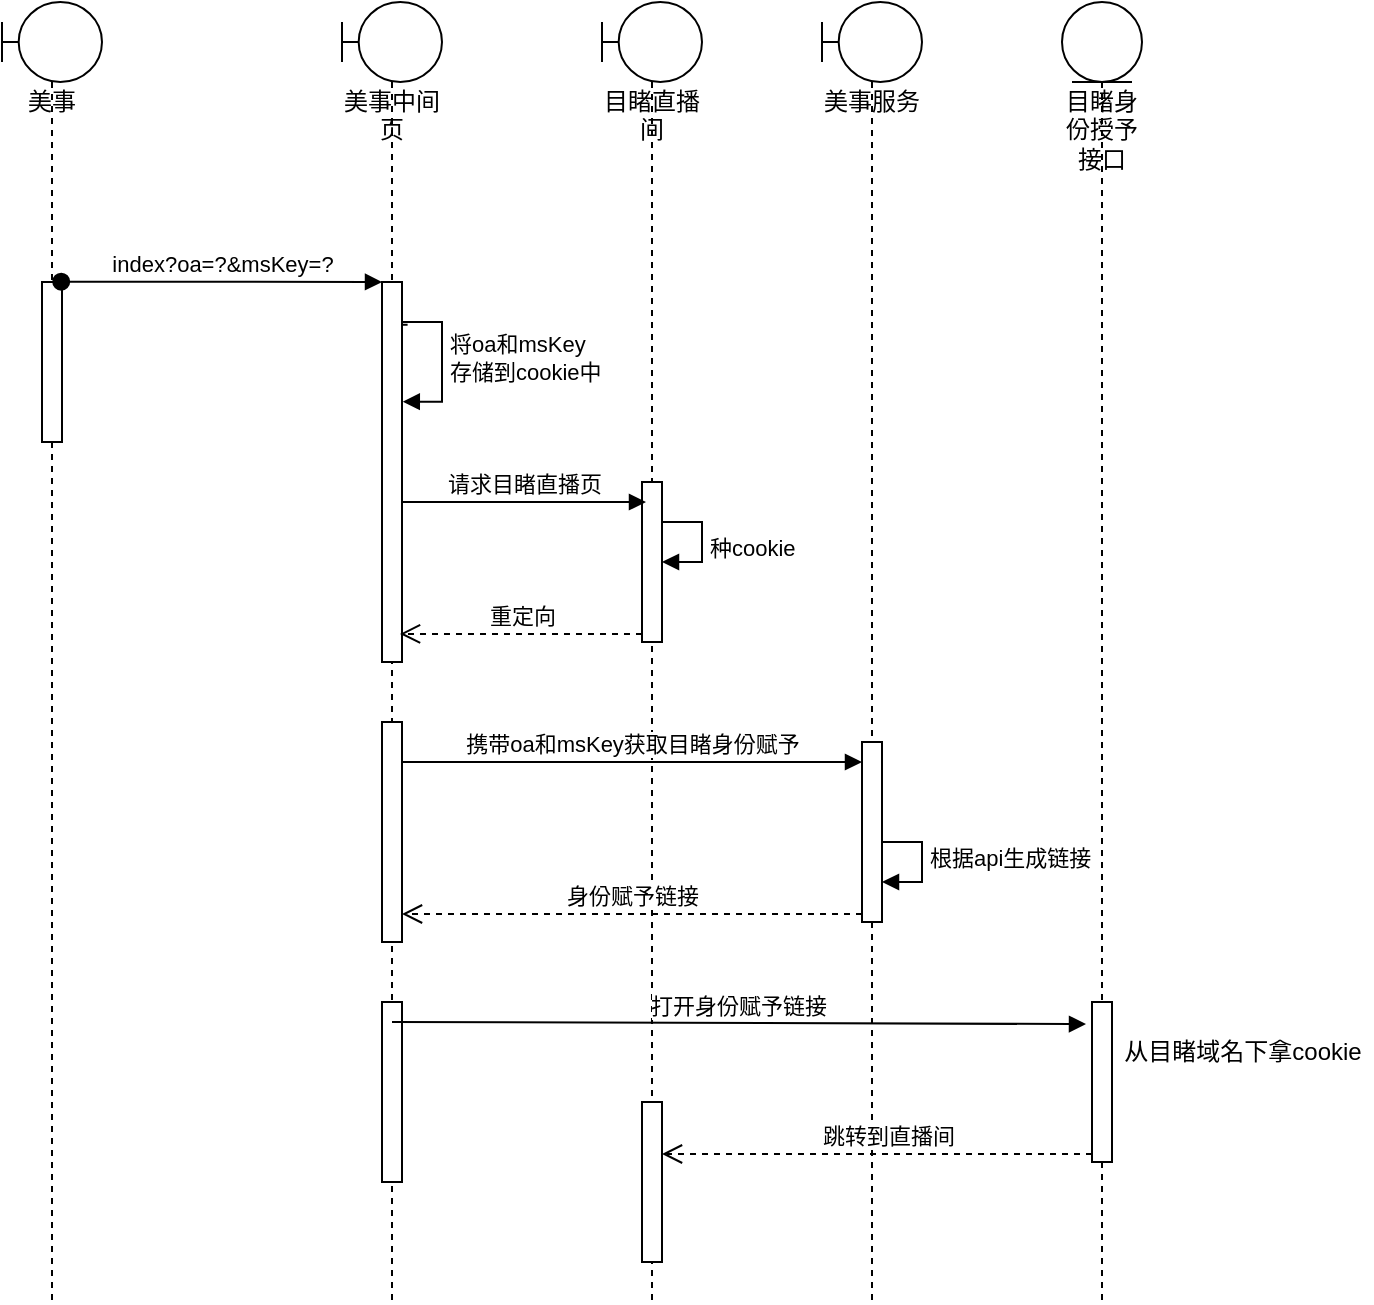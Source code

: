 <mxfile version="13.10.1" type="github" pages="4">
  <diagram id="ycEjqVpXePG6-zR8Ts4k" name="Page-1">
    <mxGraphModel dx="1422" dy="762" grid="1" gridSize="10" guides="1" tooltips="1" connect="1" arrows="1" fold="1" page="1" pageScale="1" pageWidth="827" pageHeight="1169" math="0" shadow="0">
      <root>
        <mxCell id="0" />
        <mxCell id="1" parent="0" />
        <mxCell id="rhqVc5pt0watMIWav85S-1" value="美事" style="shape=umlLifeline;participant=umlBoundary;perimeter=lifelinePerimeter;whiteSpace=wrap;html=1;container=1;collapsible=0;recursiveResize=0;verticalAlign=top;spacingTop=36;outlineConnect=0;" parent="1" vertex="1">
          <mxGeometry x="100" y="60" width="50" height="650" as="geometry" />
        </mxCell>
        <mxCell id="rhqVc5pt0watMIWav85S-10" value="" style="html=1;points=[];perimeter=orthogonalPerimeter;" parent="rhqVc5pt0watMIWav85S-1" vertex="1">
          <mxGeometry x="20" y="140" width="10" height="80" as="geometry" />
        </mxCell>
        <mxCell id="rhqVc5pt0watMIWav85S-2" value="美事中间页" style="shape=umlLifeline;participant=umlBoundary;perimeter=lifelinePerimeter;whiteSpace=wrap;html=1;container=1;collapsible=0;recursiveResize=0;verticalAlign=top;spacingTop=36;outlineConnect=0;" parent="1" vertex="1">
          <mxGeometry x="270" y="60" width="50" height="650" as="geometry" />
        </mxCell>
        <mxCell id="rhqVc5pt0watMIWav85S-11" value="" style="html=1;points=[];perimeter=orthogonalPerimeter;" parent="rhqVc5pt0watMIWav85S-2" vertex="1">
          <mxGeometry x="20" y="140" width="10" height="190" as="geometry" />
        </mxCell>
        <mxCell id="rhqVc5pt0watMIWav85S-12" value="将oa和msKey&lt;br&gt;存储到cookie中" style="edgeStyle=orthogonalEdgeStyle;html=1;align=left;spacingLeft=2;endArrow=block;rounded=0;entryX=1.04;entryY=0.315;exitX=1.28;exitY=0.535;exitDx=0;exitDy=0;exitPerimeter=0;entryDx=0;entryDy=0;entryPerimeter=0;" parent="rhqVc5pt0watMIWav85S-2" target="rhqVc5pt0watMIWav85S-11" edge="1">
          <mxGeometry relative="1" as="geometry">
            <mxPoint x="32.8" y="161.4" as="sourcePoint" />
            <Array as="points">
              <mxPoint x="30" y="161" />
              <mxPoint x="30" y="160" />
              <mxPoint x="50" y="160" />
              <mxPoint x="50" y="200" />
            </Array>
          </mxGeometry>
        </mxCell>
        <mxCell id="rhqVc5pt0watMIWav85S-35" value="" style="html=1;points=[];perimeter=orthogonalPerimeter;" parent="rhqVc5pt0watMIWav85S-2" vertex="1">
          <mxGeometry x="20" y="500" width="10" height="90" as="geometry" />
        </mxCell>
        <mxCell id="rhqVc5pt0watMIWav85S-4" value="目睹直播间" style="shape=umlLifeline;participant=umlBoundary;perimeter=lifelinePerimeter;whiteSpace=wrap;html=1;container=1;collapsible=0;recursiveResize=0;verticalAlign=top;spacingTop=36;outlineConnect=0;" parent="1" vertex="1">
          <mxGeometry x="400" y="60" width="50" height="650" as="geometry" />
        </mxCell>
        <mxCell id="rhqVc5pt0watMIWav85S-15" value="" style="html=1;points=[];perimeter=orthogonalPerimeter;" parent="rhqVc5pt0watMIWav85S-4" vertex="1">
          <mxGeometry x="20" y="240" width="10" height="80" as="geometry" />
        </mxCell>
        <mxCell id="vePK7jMqt0TTUH_p8GlZ-1" value="" style="html=1;points=[];perimeter=orthogonalPerimeter;" parent="rhqVc5pt0watMIWav85S-4" vertex="1">
          <mxGeometry x="20" y="550" width="10" height="80" as="geometry" />
        </mxCell>
        <mxCell id="rhqVc5pt0watMIWav85S-9" value="index?oa=?&amp;amp;msKey=?" style="html=1;verticalAlign=bottom;startArrow=oval;endArrow=block;startSize=8;exitX=0.96;exitY=-0.002;exitDx=0;exitDy=0;exitPerimeter=0;" parent="1" source="rhqVc5pt0watMIWav85S-10" edge="1">
          <mxGeometry relative="1" as="geometry">
            <mxPoint x="210" y="200" as="sourcePoint" />
            <mxPoint x="290" y="200" as="targetPoint" />
          </mxGeometry>
        </mxCell>
        <mxCell id="rhqVc5pt0watMIWav85S-16" value="请求目睹直播页" style="html=1;verticalAlign=bottom;endArrow=block;entryX=0.2;entryY=0.125;entryDx=0;entryDy=0;entryPerimeter=0;" parent="1" source="rhqVc5pt0watMIWav85S-11" target="rhqVc5pt0watMIWav85S-15" edge="1">
          <mxGeometry relative="1" as="geometry">
            <mxPoint x="350" y="300" as="sourcePoint" />
          </mxGeometry>
        </mxCell>
        <mxCell id="rhqVc5pt0watMIWav85S-17" value="重定向" style="html=1;verticalAlign=bottom;endArrow=open;dashed=1;endSize=8;exitX=0;exitY=0.95;entryX=0.9;entryY=0.926;entryDx=0;entryDy=0;entryPerimeter=0;" parent="1" source="rhqVc5pt0watMIWav85S-15" edge="1" target="rhqVc5pt0watMIWav85S-11">
          <mxGeometry relative="1" as="geometry">
            <mxPoint x="310" y="377" as="targetPoint" />
          </mxGeometry>
        </mxCell>
        <mxCell id="rhqVc5pt0watMIWav85S-18" value="美事服务" style="shape=umlLifeline;participant=umlBoundary;perimeter=lifelinePerimeter;whiteSpace=wrap;html=1;container=1;collapsible=0;recursiveResize=0;verticalAlign=top;spacingTop=36;outlineConnect=0;" parent="1" vertex="1">
          <mxGeometry x="510" y="60" width="50" height="650" as="geometry" />
        </mxCell>
        <mxCell id="vePK7jMqt0TTUH_p8GlZ-3" value="根据api生成链接" style="edgeStyle=orthogonalEdgeStyle;html=1;align=left;spacingLeft=2;endArrow=block;rounded=0;entryX=1;entryY=0;" parent="rhqVc5pt0watMIWav85S-18" edge="1">
          <mxGeometry relative="1" as="geometry">
            <mxPoint x="25" y="420" as="sourcePoint" />
            <Array as="points">
              <mxPoint x="50" y="420" />
            </Array>
            <mxPoint x="30" y="440" as="targetPoint" />
          </mxGeometry>
        </mxCell>
        <mxCell id="vePK7jMqt0TTUH_p8GlZ-4" value="" style="html=1;points=[];perimeter=orthogonalPerimeter;" parent="rhqVc5pt0watMIWav85S-18" vertex="1">
          <mxGeometry x="20" y="370" width="10" height="90" as="geometry" />
        </mxCell>
        <mxCell id="rhqVc5pt0watMIWav85S-25" value="" style="html=1;points=[];perimeter=orthogonalPerimeter;" parent="1" vertex="1">
          <mxGeometry x="290" y="420" width="10" height="110" as="geometry" />
        </mxCell>
        <mxCell id="rhqVc5pt0watMIWav85S-28" value="携带oa和msKey获取目睹身份赋予" style="html=1;verticalAlign=bottom;endArrow=block;entryX=0;entryY=0;exitX=1;exitY=0.182;exitDx=0;exitDy=0;exitPerimeter=0;" parent="1" source="rhqVc5pt0watMIWav85S-25" edge="1">
          <mxGeometry relative="1" as="geometry">
            <mxPoint x="460" y="440" as="sourcePoint" />
            <mxPoint x="530" y="440.0" as="targetPoint" />
          </mxGeometry>
        </mxCell>
        <mxCell id="rhqVc5pt0watMIWav85S-29" value="身份赋予链接" style="html=1;verticalAlign=bottom;endArrow=open;dashed=1;endSize=8;exitX=0;exitY=0.95;" parent="1" edge="1">
          <mxGeometry relative="1" as="geometry">
            <mxPoint x="300" y="516" as="targetPoint" />
            <mxPoint x="530" y="516" as="sourcePoint" />
          </mxGeometry>
        </mxCell>
        <mxCell id="rhqVc5pt0watMIWav85S-33" value="种cookie" style="edgeStyle=orthogonalEdgeStyle;html=1;align=left;spacingLeft=2;endArrow=block;rounded=0;entryX=1;entryY=0;" parent="1" edge="1">
          <mxGeometry x="0.077" relative="1" as="geometry">
            <mxPoint x="430" y="320" as="sourcePoint" />
            <Array as="points">
              <mxPoint x="450" y="320" />
            </Array>
            <mxPoint x="430" y="340" as="targetPoint" />
            <mxPoint as="offset" />
          </mxGeometry>
        </mxCell>
        <mxCell id="rhqVc5pt0watMIWav85S-34" value="目睹身份授予接口" style="shape=umlLifeline;participant=umlEntity;perimeter=lifelinePerimeter;whiteSpace=wrap;html=1;container=1;collapsible=0;recursiveResize=0;verticalAlign=top;spacingTop=36;outlineConnect=0;" parent="1" vertex="1">
          <mxGeometry x="630" y="60" width="40" height="650" as="geometry" />
        </mxCell>
        <mxCell id="rhqVc5pt0watMIWav85S-37" value="打开身份赋予链接" style="html=1;verticalAlign=bottom;endArrow=block;entryX=-0.3;entryY=0.138;entryDx=0;entryDy=0;entryPerimeter=0;" parent="1" target="rhqVc5pt0watMIWav85S-36" edge="1">
          <mxGeometry relative="1" as="geometry">
            <mxPoint x="295" y="570" as="sourcePoint" />
          </mxGeometry>
        </mxCell>
        <mxCell id="rhqVc5pt0watMIWav85S-38" value="跳转到直播间" style="html=1;verticalAlign=bottom;endArrow=open;dashed=1;endSize=8;exitX=0;exitY=0.95;" parent="1" source="rhqVc5pt0watMIWav85S-36" edge="1">
          <mxGeometry x="-0.048" relative="1" as="geometry">
            <mxPoint x="430" y="636" as="targetPoint" />
            <mxPoint as="offset" />
          </mxGeometry>
        </mxCell>
        <mxCell id="rhqVc5pt0watMIWav85S-36" value="" style="html=1;points=[];perimeter=orthogonalPerimeter;" parent="1" vertex="1">
          <mxGeometry x="645" y="560" width="10" height="80" as="geometry" />
        </mxCell>
        <mxCell id="rhqVc5pt0watMIWav85S-42" value="从目睹域名下拿cookie" style="text;html=1;align=center;verticalAlign=middle;resizable=0;points=[];autosize=1;" parent="1" vertex="1">
          <mxGeometry x="655" y="575" width="130" height="20" as="geometry" />
        </mxCell>
      </root>
    </mxGraphModel>
  </diagram>
  <diagram id="gYwR9wuQ0LgiettD__NA" name="Page-2">
    <mxGraphModel dx="1422" dy="762" grid="1" gridSize="10" guides="1" tooltips="1" connect="1" arrows="1" fold="1" page="1" pageScale="1" pageWidth="827" pageHeight="1169" math="0" shadow="0">
      <root>
        <mxCell id="NHsGxugJHeJ47fLCuOwB-0" />
        <mxCell id="NHsGxugJHeJ47fLCuOwB-1" parent="NHsGxugJHeJ47fLCuOwB-0" />
        <mxCell id="opDHGj3kt1pHzsEfuQZG-0" value="美事" style="shape=umlLifeline;participant=umlBoundary;perimeter=lifelinePerimeter;whiteSpace=wrap;html=1;container=1;collapsible=0;recursiveResize=0;verticalAlign=top;spacingTop=36;outlineConnect=0;" parent="NHsGxugJHeJ47fLCuOwB-1" vertex="1">
          <mxGeometry x="100" y="60" width="50" height="650" as="geometry" />
        </mxCell>
        <mxCell id="opDHGj3kt1pHzsEfuQZG-1" value="" style="html=1;points=[];perimeter=orthogonalPerimeter;" parent="opDHGj3kt1pHzsEfuQZG-0" vertex="1">
          <mxGeometry x="20" y="120" width="10" height="80" as="geometry" />
        </mxCell>
        <mxCell id="opDHGj3kt1pHzsEfuQZG-2" value="美事中间页" style="shape=umlLifeline;participant=umlBoundary;perimeter=lifelinePerimeter;whiteSpace=wrap;html=1;container=1;collapsible=0;recursiveResize=0;verticalAlign=top;spacingTop=36;outlineConnect=0;" parent="NHsGxugJHeJ47fLCuOwB-1" vertex="1">
          <mxGeometry x="270" y="60" width="50" height="650" as="geometry" />
        </mxCell>
        <mxCell id="opDHGj3kt1pHzsEfuQZG-3" value="" style="html=1;points=[];perimeter=orthogonalPerimeter;" parent="opDHGj3kt1pHzsEfuQZG-2" vertex="1">
          <mxGeometry x="20" y="120" width="10" height="190" as="geometry" />
        </mxCell>
        <mxCell id="opDHGj3kt1pHzsEfuQZG-15" value="" style="html=1;points=[];perimeter=orthogonalPerimeter;" parent="opDHGj3kt1pHzsEfuQZG-2" vertex="1">
          <mxGeometry x="20" y="335" width="10" height="245" as="geometry" />
        </mxCell>
        <mxCell id="opDHGj3kt1pHzsEfuQZG-9" value="index?oa=?&amp;amp;msKey=?" style="html=1;verticalAlign=bottom;startArrow=oval;endArrow=block;startSize=8;" parent="NHsGxugJHeJ47fLCuOwB-1" source="opDHGj3kt1pHzsEfuQZG-0" edge="1">
          <mxGeometry relative="1" as="geometry">
            <mxPoint x="210" y="200" as="sourcePoint" />
            <mxPoint x="290" y="200" as="targetPoint" />
          </mxGeometry>
        </mxCell>
        <mxCell id="opDHGj3kt1pHzsEfuQZG-12" value="美事服务" style="shape=umlLifeline;participant=umlBoundary;perimeter=lifelinePerimeter;whiteSpace=wrap;html=1;container=1;collapsible=0;recursiveResize=0;verticalAlign=top;spacingTop=36;outlineConnect=0;" parent="NHsGxugJHeJ47fLCuOwB-1" vertex="1">
          <mxGeometry x="440" y="60" width="50" height="650" as="geometry" />
        </mxCell>
        <mxCell id="opDHGj3kt1pHzsEfuQZG-25" value="" style="html=1;points=[];perimeter=orthogonalPerimeter;" parent="opDHGj3kt1pHzsEfuQZG-12" vertex="1">
          <mxGeometry x="20" y="150" width="10" height="140" as="geometry" />
        </mxCell>
        <mxCell id="opDHGj3kt1pHzsEfuQZG-39" value="" style="html=1;points=[];perimeter=orthogonalPerimeter;" parent="opDHGj3kt1pHzsEfuQZG-12" vertex="1">
          <mxGeometry x="20" y="400" width="10" height="80" as="geometry" />
        </mxCell>
        <mxCell id="opDHGj3kt1pHzsEfuQZG-19" value="&lt;span&gt;目睹直播间&lt;/span&gt;" style="shape=umlLifeline;participant=umlEntity;perimeter=lifelinePerimeter;whiteSpace=wrap;html=1;container=1;collapsible=0;recursiveResize=0;verticalAlign=top;spacingTop=36;outlineConnect=0;" parent="NHsGxugJHeJ47fLCuOwB-1" vertex="1">
          <mxGeometry x="640" y="60" width="40" height="650" as="geometry" />
        </mxCell>
        <mxCell id="opDHGj3kt1pHzsEfuQZG-42" value="" style="html=1;points=[];perimeter=orthogonalPerimeter;" parent="opDHGj3kt1pHzsEfuQZG-19" vertex="1">
          <mxGeometry x="15" y="335" width="10" height="225" as="geometry" />
        </mxCell>
        <mxCell id="opDHGj3kt1pHzsEfuQZG-26" value="获取目睹直播间链接" style="html=1;verticalAlign=bottom;endArrow=block;entryX=0;entryY=0;" parent="NHsGxugJHeJ47fLCuOwB-1" source="opDHGj3kt1pHzsEfuQZG-2" target="opDHGj3kt1pHzsEfuQZG-25" edge="1">
          <mxGeometry relative="1" as="geometry">
            <mxPoint x="370" y="200" as="sourcePoint" />
          </mxGeometry>
        </mxCell>
        <mxCell id="opDHGj3kt1pHzsEfuQZG-27" value="目睹直播间链接" style="html=1;verticalAlign=bottom;endArrow=open;dashed=1;endSize=8;exitX=0;exitY=0.95;" parent="NHsGxugJHeJ47fLCuOwB-1" source="opDHGj3kt1pHzsEfuQZG-25" edge="1">
          <mxGeometry relative="1" as="geometry">
            <mxPoint x="300" y="343" as="targetPoint" />
          </mxGeometry>
        </mxCell>
        <mxCell id="opDHGj3kt1pHzsEfuQZG-29" value="" style="edgeStyle=orthogonalEdgeStyle;html=1;align=left;spacingLeft=2;endArrow=block;rounded=0;entryX=1;entryY=0;" parent="NHsGxugJHeJ47fLCuOwB-1" edge="1">
          <mxGeometry relative="1" as="geometry">
            <mxPoint x="470" y="240" as="sourcePoint" />
            <Array as="points">
              <mxPoint x="495" y="240" />
              <mxPoint x="495" y="260" />
            </Array>
            <mxPoint x="475" y="260" as="targetPoint" />
          </mxGeometry>
        </mxCell>
        <mxCell id="opDHGj3kt1pHzsEfuQZG-30" value="校验身份" style="edgeLabel;html=1;align=center;verticalAlign=middle;resizable=0;points=[];" parent="opDHGj3kt1pHzsEfuQZG-29" vertex="1" connectable="0">
          <mxGeometry x="-0.329" y="4" relative="1" as="geometry">
            <mxPoint x="28" y="14" as="offset" />
          </mxGeometry>
        </mxCell>
        <mxCell id="opDHGj3kt1pHzsEfuQZG-31" value="" style="edgeStyle=orthogonalEdgeStyle;html=1;align=left;spacingLeft=2;endArrow=block;rounded=0;entryX=1;entryY=0;" parent="NHsGxugJHeJ47fLCuOwB-1" edge="1">
          <mxGeometry relative="1" as="geometry">
            <mxPoint x="470" y="280" as="sourcePoint" />
            <Array as="points">
              <mxPoint x="495" y="280" />
              <mxPoint x="495" y="300" />
            </Array>
            <mxPoint x="475" y="300" as="targetPoint" />
          </mxGeometry>
        </mxCell>
        <mxCell id="opDHGj3kt1pHzsEfuQZG-32" value="生成一次性token" style="edgeLabel;html=1;align=center;verticalAlign=middle;resizable=0;points=[];" parent="opDHGj3kt1pHzsEfuQZG-31" vertex="1" connectable="0">
          <mxGeometry x="-0.329" y="4" relative="1" as="geometry">
            <mxPoint x="48" y="14" as="offset" />
          </mxGeometry>
        </mxCell>
        <mxCell id="opDHGj3kt1pHzsEfuQZG-36" value="打开生成的链接 链接包含oa和美事token" style="html=1;verticalAlign=bottom;endArrow=block;" parent="NHsGxugJHeJ47fLCuOwB-1" source="opDHGj3kt1pHzsEfuQZG-2" target="opDHGj3kt1pHzsEfuQZG-42" edge="1">
          <mxGeometry x="-0.038" relative="1" as="geometry">
            <mxPoint x="530" y="410" as="sourcePoint" />
            <mxPoint x="430" y="400.0" as="targetPoint" />
            <Array as="points">
              <mxPoint x="450" y="430" />
            </Array>
            <mxPoint x="1" as="offset" />
          </mxGeometry>
        </mxCell>
        <mxCell id="opDHGj3kt1pHzsEfuQZG-40" value="调用token校验接口" style="html=1;verticalAlign=bottom;endArrow=block;entryX=0;entryY=0;" parent="NHsGxugJHeJ47fLCuOwB-1" source="opDHGj3kt1pHzsEfuQZG-19" target="opDHGj3kt1pHzsEfuQZG-39" edge="1">
          <mxGeometry relative="1" as="geometry">
            <mxPoint x="380" y="550" as="sourcePoint" />
          </mxGeometry>
        </mxCell>
        <mxCell id="opDHGj3kt1pHzsEfuQZG-51" value="校验失败，返回中间页" style="html=1;verticalAlign=bottom;endArrow=open;dashed=1;endSize=8;entryX=1.36;entryY=0.863;entryDx=0;entryDy=0;entryPerimeter=0;" parent="NHsGxugJHeJ47fLCuOwB-1" source="opDHGj3kt1pHzsEfuQZG-42" target="opDHGj3kt1pHzsEfuQZG-15" edge="1">
          <mxGeometry relative="1" as="geometry">
            <mxPoint x="430" y="537.395" as="sourcePoint" />
            <mxPoint x="370" y="360" as="targetPoint" />
          </mxGeometry>
        </mxCell>
        <mxCell id="kTczuSwHEZBX5IsBUMiD-2" value="返回是否合法" style="html=1;verticalAlign=bottom;endArrow=open;dashed=1;endSize=8;exitX=0;exitY=0.95;" parent="NHsGxugJHeJ47fLCuOwB-1" target="opDHGj3kt1pHzsEfuQZG-42" edge="1">
          <mxGeometry relative="1" as="geometry">
            <mxPoint x="370" y="620" as="targetPoint" />
            <mxPoint x="460" y="536" as="sourcePoint" />
          </mxGeometry>
        </mxCell>
        <mxCell id="q_261LXUX0A0FiGJLD12-17" style="edgeStyle=orthogonalEdgeStyle;rounded=0;orthogonalLoop=1;jettySize=auto;html=1;entryX=0.5;entryY=0;entryDx=0;entryDy=0;" parent="NHsGxugJHeJ47fLCuOwB-1" source="q_261LXUX0A0FiGJLD12-0" target="q_261LXUX0A0FiGJLD12-16" edge="1">
          <mxGeometry relative="1" as="geometry" />
        </mxCell>
        <mxCell id="q_261LXUX0A0FiGJLD12-0" value="开始" style="rounded=1;whiteSpace=wrap;html=1;" parent="NHsGxugJHeJ47fLCuOwB-1" vertex="1">
          <mxGeometry x="900" y="60" width="130" height="60" as="geometry" />
        </mxCell>
        <mxCell id="q_261LXUX0A0FiGJLD12-10" style="edgeStyle=orthogonalEdgeStyle;rounded=0;orthogonalLoop=1;jettySize=auto;html=1;entryX=0.5;entryY=0;entryDx=0;entryDy=0;" parent="NHsGxugJHeJ47fLCuOwB-1" source="q_261LXUX0A0FiGJLD12-3" target="q_261LXUX0A0FiGJLD12-7" edge="1">
          <mxGeometry relative="1" as="geometry" />
        </mxCell>
        <mxCell id="q_261LXUX0A0FiGJLD12-12" style="edgeStyle=orthogonalEdgeStyle;rounded=0;orthogonalLoop=1;jettySize=auto;html=1;exitX=0.5;exitY=1;exitDx=0;exitDy=0;entryX=0.5;entryY=0;entryDx=0;entryDy=0;" parent="NHsGxugJHeJ47fLCuOwB-1" source="q_261LXUX0A0FiGJLD12-3" target="q_261LXUX0A0FiGJLD12-9" edge="1">
          <mxGeometry relative="1" as="geometry" />
        </mxCell>
        <mxCell id="q_261LXUX0A0FiGJLD12-3" value="判断是否是目睹的调用&lt;br&gt;&lt;br&gt;validKey=key？" style="rhombus;whiteSpace=wrap;html=1;" parent="NHsGxugJHeJ47fLCuOwB-1" vertex="1">
          <mxGeometry x="897.5" y="330" width="135" height="80" as="geometry" />
        </mxCell>
        <mxCell id="q_261LXUX0A0FiGJLD12-6" style="edgeStyle=orthogonalEdgeStyle;rounded=0;orthogonalLoop=1;jettySize=auto;html=1;exitX=0.5;exitY=1;exitDx=0;exitDy=0;" parent="NHsGxugJHeJ47fLCuOwB-1" source="q_261LXUX0A0FiGJLD12-5" target="q_261LXUX0A0FiGJLD12-3" edge="1">
          <mxGeometry relative="1" as="geometry" />
        </mxCell>
        <mxCell id="q_261LXUX0A0FiGJLD12-5" value="&lt;span&gt;validKey=MD5(token+密钥)&lt;/span&gt;" style="rounded=0;whiteSpace=wrap;html=1;" parent="NHsGxugJHeJ47fLCuOwB-1" vertex="1">
          <mxGeometry x="892.5" y="240" width="145" height="60" as="geometry" />
        </mxCell>
        <mxCell id="q_261LXUX0A0FiGJLD12-20" style="edgeStyle=orthogonalEdgeStyle;rounded=0;orthogonalLoop=1;jettySize=auto;html=1;exitX=0.5;exitY=1;exitDx=0;exitDy=0;entryX=1;entryY=0.5;entryDx=0;entryDy=0;" parent="NHsGxugJHeJ47fLCuOwB-1" source="q_261LXUX0A0FiGJLD12-7" target="q_261LXUX0A0FiGJLD12-15" edge="1">
          <mxGeometry relative="1" as="geometry" />
        </mxCell>
        <mxCell id="q_261LXUX0A0FiGJLD12-7" value="校验失败" style="rounded=0;whiteSpace=wrap;html=1;" parent="NHsGxugJHeJ47fLCuOwB-1" vertex="1">
          <mxGeometry x="1100" y="585" width="120" height="60" as="geometry" />
        </mxCell>
        <mxCell id="q_261LXUX0A0FiGJLD12-14" style="edgeStyle=orthogonalEdgeStyle;rounded=0;orthogonalLoop=1;jettySize=auto;html=1;exitX=0.5;exitY=1;exitDx=0;exitDy=0;" parent="NHsGxugJHeJ47fLCuOwB-1" source="q_261LXUX0A0FiGJLD12-9" target="q_261LXUX0A0FiGJLD12-13" edge="1">
          <mxGeometry relative="1" as="geometry" />
        </mxCell>
        <mxCell id="q_261LXUX0A0FiGJLD12-9" value="判断token是否是美事生成" style="rhombus;whiteSpace=wrap;html=1;" parent="NHsGxugJHeJ47fLCuOwB-1" vertex="1">
          <mxGeometry x="912.5" y="440" width="105" height="80" as="geometry" />
        </mxCell>
        <mxCell id="q_261LXUX0A0FiGJLD12-19" style="edgeStyle=orthogonalEdgeStyle;rounded=0;orthogonalLoop=1;jettySize=auto;html=1;exitX=0.5;exitY=1;exitDx=0;exitDy=0;entryX=0.5;entryY=0;entryDx=0;entryDy=0;" parent="NHsGxugJHeJ47fLCuOwB-1" source="q_261LXUX0A0FiGJLD12-13" target="q_261LXUX0A0FiGJLD12-15" edge="1">
          <mxGeometry relative="1" as="geometry" />
        </mxCell>
        <mxCell id="q_261LXUX0A0FiGJLD12-13" value="验证成功" style="rounded=0;whiteSpace=wrap;html=1;" parent="NHsGxugJHeJ47fLCuOwB-1" vertex="1">
          <mxGeometry x="905" y="550" width="120" height="60" as="geometry" />
        </mxCell>
        <mxCell id="q_261LXUX0A0FiGJLD12-15" value="结束" style="rounded=1;whiteSpace=wrap;html=1;" parent="NHsGxugJHeJ47fLCuOwB-1" vertex="1">
          <mxGeometry x="905" y="640" width="120" height="60" as="geometry" />
        </mxCell>
        <mxCell id="q_261LXUX0A0FiGJLD12-18" style="edgeStyle=orthogonalEdgeStyle;rounded=0;orthogonalLoop=1;jettySize=auto;html=1;exitX=0.5;exitY=1;exitDx=0;exitDy=0;entryX=0.5;entryY=0;entryDx=0;entryDy=0;" parent="NHsGxugJHeJ47fLCuOwB-1" source="q_261LXUX0A0FiGJLD12-16" target="q_261LXUX0A0FiGJLD12-5" edge="1">
          <mxGeometry relative="1" as="geometry" />
        </mxCell>
        <mxCell id="q_261LXUX0A0FiGJLD12-16" value="请求token=?key=?" style="shape=parallelogram;perimeter=parallelogramPerimeter;whiteSpace=wrap;html=1;fixedSize=1;" parent="NHsGxugJHeJ47fLCuOwB-1" vertex="1">
          <mxGeometry x="905" y="150" width="120" height="60" as="geometry" />
        </mxCell>
      </root>
    </mxGraphModel>
  </diagram>
  <diagram id="7bcE6J_DyZendz40Mppg" name="Page-3">
    <mxGraphModel dx="1422" dy="1931" grid="1" gridSize="10" guides="1" tooltips="1" connect="1" arrows="1" fold="1" page="1" pageScale="1" pageWidth="827" pageHeight="1169" math="0" shadow="0">
      <root>
        <mxCell id="3lF3WlnZtTgnjhcO2P4e-0" />
        <mxCell id="3lF3WlnZtTgnjhcO2P4e-1" parent="3lF3WlnZtTgnjhcO2P4e-0" />
        <mxCell id="tKxfFgGVdgYcAT2-DhfX-21" style="edgeStyle=orthogonalEdgeStyle;rounded=0;orthogonalLoop=1;jettySize=auto;html=1;entryX=0.5;entryY=0;entryDx=0;entryDy=0;" parent="3lF3WlnZtTgnjhcO2P4e-1" source="tKxfFgGVdgYcAT2-DhfX-22" target="tKxfFgGVdgYcAT2-DhfX-36" edge="1">
          <mxGeometry relative="1" as="geometry" />
        </mxCell>
        <mxCell id="tKxfFgGVdgYcAT2-DhfX-22" value="开始" style="rounded=1;whiteSpace=wrap;html=1;" parent="3lF3WlnZtTgnjhcO2P4e-1" vertex="1">
          <mxGeometry x="287.5" y="-10" width="130" height="60" as="geometry" />
        </mxCell>
        <mxCell id="tKxfFgGVdgYcAT2-DhfX-23" style="edgeStyle=orthogonalEdgeStyle;rounded=0;orthogonalLoop=1;jettySize=auto;html=1;entryX=0.5;entryY=0;entryDx=0;entryDy=0;" parent="3lF3WlnZtTgnjhcO2P4e-1" source="tKxfFgGVdgYcAT2-DhfX-25" target="tKxfFgGVdgYcAT2-DhfX-29" edge="1">
          <mxGeometry relative="1" as="geometry" />
        </mxCell>
        <mxCell id="tKxfFgGVdgYcAT2-DhfX-24" style="edgeStyle=orthogonalEdgeStyle;rounded=0;orthogonalLoop=1;jettySize=auto;html=1;exitX=0.5;exitY=1;exitDx=0;exitDy=0;entryX=0.5;entryY=0;entryDx=0;entryDy=0;" parent="3lF3WlnZtTgnjhcO2P4e-1" source="tKxfFgGVdgYcAT2-DhfX-25" target="tKxfFgGVdgYcAT2-DhfX-31" edge="1">
          <mxGeometry relative="1" as="geometry" />
        </mxCell>
        <mxCell id="tKxfFgGVdgYcAT2-DhfX-25" value="判断是否是目睹的调用&lt;br&gt;&lt;br&gt;validKey=key？" style="rhombus;whiteSpace=wrap;html=1;" parent="3lF3WlnZtTgnjhcO2P4e-1" vertex="1">
          <mxGeometry x="285" y="260" width="135" height="80" as="geometry" />
        </mxCell>
        <mxCell id="tKxfFgGVdgYcAT2-DhfX-26" style="edgeStyle=orthogonalEdgeStyle;rounded=0;orthogonalLoop=1;jettySize=auto;html=1;exitX=0.5;exitY=1;exitDx=0;exitDy=0;" parent="3lF3WlnZtTgnjhcO2P4e-1" source="tKxfFgGVdgYcAT2-DhfX-27" target="tKxfFgGVdgYcAT2-DhfX-25" edge="1">
          <mxGeometry relative="1" as="geometry" />
        </mxCell>
        <mxCell id="tKxfFgGVdgYcAT2-DhfX-27" value="&lt;span&gt;validKey=MD5(token+密钥)&lt;/span&gt;" style="rounded=0;whiteSpace=wrap;html=1;" parent="3lF3WlnZtTgnjhcO2P4e-1" vertex="1">
          <mxGeometry x="280" y="170" width="145" height="60" as="geometry" />
        </mxCell>
        <mxCell id="tKxfFgGVdgYcAT2-DhfX-28" style="edgeStyle=orthogonalEdgeStyle;rounded=0;orthogonalLoop=1;jettySize=auto;html=1;exitX=0.5;exitY=1;exitDx=0;exitDy=0;entryX=1;entryY=0.5;entryDx=0;entryDy=0;" parent="3lF3WlnZtTgnjhcO2P4e-1" source="tKxfFgGVdgYcAT2-DhfX-29" target="tKxfFgGVdgYcAT2-DhfX-34" edge="1">
          <mxGeometry relative="1" as="geometry" />
        </mxCell>
        <mxCell id="tKxfFgGVdgYcAT2-DhfX-29" value="校验失败" style="rounded=0;whiteSpace=wrap;html=1;" parent="3lF3WlnZtTgnjhcO2P4e-1" vertex="1">
          <mxGeometry x="490" y="480" width="120" height="60" as="geometry" />
        </mxCell>
        <mxCell id="tKxfFgGVdgYcAT2-DhfX-30" style="edgeStyle=orthogonalEdgeStyle;rounded=0;orthogonalLoop=1;jettySize=auto;html=1;exitX=0.5;exitY=1;exitDx=0;exitDy=0;" parent="3lF3WlnZtTgnjhcO2P4e-1" source="tKxfFgGVdgYcAT2-DhfX-31" target="tKxfFgGVdgYcAT2-DhfX-33" edge="1">
          <mxGeometry relative="1" as="geometry" />
        </mxCell>
        <mxCell id="tKxfFgGVdgYcAT2-DhfX-31" value="判断token是否是美事生成" style="rhombus;whiteSpace=wrap;html=1;" parent="3lF3WlnZtTgnjhcO2P4e-1" vertex="1">
          <mxGeometry x="300" y="370" width="105" height="80" as="geometry" />
        </mxCell>
        <mxCell id="tKxfFgGVdgYcAT2-DhfX-32" style="edgeStyle=orthogonalEdgeStyle;rounded=0;orthogonalLoop=1;jettySize=auto;html=1;exitX=0.5;exitY=1;exitDx=0;exitDy=0;entryX=0.5;entryY=0;entryDx=0;entryDy=0;" parent="3lF3WlnZtTgnjhcO2P4e-1" source="tKxfFgGVdgYcAT2-DhfX-33" target="tKxfFgGVdgYcAT2-DhfX-34" edge="1">
          <mxGeometry relative="1" as="geometry" />
        </mxCell>
        <mxCell id="tKxfFgGVdgYcAT2-DhfX-33" value="验证成功" style="rounded=0;whiteSpace=wrap;html=1;" parent="3lF3WlnZtTgnjhcO2P4e-1" vertex="1">
          <mxGeometry x="292.5" y="480" width="120" height="60" as="geometry" />
        </mxCell>
        <mxCell id="tKxfFgGVdgYcAT2-DhfX-34" value="结束" style="rounded=1;whiteSpace=wrap;html=1;" parent="3lF3WlnZtTgnjhcO2P4e-1" vertex="1">
          <mxGeometry x="292.5" y="570" width="120" height="60" as="geometry" />
        </mxCell>
        <mxCell id="tKxfFgGVdgYcAT2-DhfX-35" style="edgeStyle=orthogonalEdgeStyle;rounded=0;orthogonalLoop=1;jettySize=auto;html=1;exitX=0.5;exitY=1;exitDx=0;exitDy=0;entryX=0.5;entryY=0;entryDx=0;entryDy=0;" parent="3lF3WlnZtTgnjhcO2P4e-1" source="tKxfFgGVdgYcAT2-DhfX-36" target="tKxfFgGVdgYcAT2-DhfX-27" edge="1">
          <mxGeometry relative="1" as="geometry" />
        </mxCell>
        <mxCell id="tKxfFgGVdgYcAT2-DhfX-36" value="请求token=?key=?" style="shape=parallelogram;perimeter=parallelogramPerimeter;whiteSpace=wrap;html=1;fixedSize=1;" parent="3lF3WlnZtTgnjhcO2P4e-1" vertex="1">
          <mxGeometry x="292.5" y="80" width="120" height="60" as="geometry" />
        </mxCell>
      </root>
    </mxGraphModel>
  </diagram>
  <diagram id="iuBhG6tFHJxfR6DmCRbX" name="Page-4">
    <mxGraphModel dx="569" dy="305" grid="1" gridSize="10" guides="1" tooltips="1" connect="1" arrows="1" fold="1" page="1" pageScale="1" pageWidth="827" pageHeight="1169" math="0" shadow="0">
      <root>
        <mxCell id="KgxOFCT6jd35neGacl9y-0" />
        <mxCell id="KgxOFCT6jd35neGacl9y-1" parent="KgxOFCT6jd35neGacl9y-0" />
        <mxCell id="KgxOFCT6jd35neGacl9y-2" value="美事" style="shape=umlLifeline;participant=umlBoundary;perimeter=lifelinePerimeter;whiteSpace=wrap;html=1;container=1;collapsible=0;recursiveResize=0;verticalAlign=top;spacingTop=36;outlineConnect=0;" parent="KgxOFCT6jd35neGacl9y-1" vertex="1">
          <mxGeometry x="100" y="60" width="50" height="780" as="geometry" />
        </mxCell>
        <mxCell id="KgxOFCT6jd35neGacl9y-3" value="" style="html=1;points=[];perimeter=orthogonalPerimeter;" parent="KgxOFCT6jd35neGacl9y-2" vertex="1">
          <mxGeometry x="20" y="120" width="10" height="80" as="geometry" />
        </mxCell>
        <mxCell id="KgxOFCT6jd35neGacl9y-4" value="美事中间页" style="shape=umlLifeline;participant=umlBoundary;perimeter=lifelinePerimeter;whiteSpace=wrap;html=1;container=1;collapsible=0;recursiveResize=0;verticalAlign=top;spacingTop=36;outlineConnect=0;" parent="KgxOFCT6jd35neGacl9y-1" vertex="1">
          <mxGeometry x="270" y="60" width="50" height="790" as="geometry" />
        </mxCell>
        <mxCell id="KgxOFCT6jd35neGacl9y-5" value="" style="html=1;points=[];perimeter=orthogonalPerimeter;" parent="KgxOFCT6jd35neGacl9y-4" vertex="1">
          <mxGeometry x="20" y="120" width="10" height="190" as="geometry" />
        </mxCell>
        <mxCell id="KgxOFCT6jd35neGacl9y-6" value="" style="html=1;points=[];perimeter=orthogonalPerimeter;" parent="KgxOFCT6jd35neGacl9y-4" vertex="1">
          <mxGeometry x="20" y="335" width="10" height="245" as="geometry" />
        </mxCell>
        <mxCell id="KgxOFCT6jd35neGacl9y-26" value="" style="html=1;points=[];perimeter=orthogonalPerimeter;" parent="KgxOFCT6jd35neGacl9y-4" vertex="1">
          <mxGeometry x="20" y="630" width="10" height="160" as="geometry" />
        </mxCell>
        <mxCell id="KgxOFCT6jd35neGacl9y-7" value="index?oa=?&amp;amp;msKey=?" style="html=1;verticalAlign=bottom;startArrow=oval;endArrow=block;startSize=8;" parent="KgxOFCT6jd35neGacl9y-1" source="KgxOFCT6jd35neGacl9y-2" edge="1">
          <mxGeometry relative="1" as="geometry">
            <mxPoint x="210" y="200" as="sourcePoint" />
            <mxPoint x="290" y="200" as="targetPoint" />
          </mxGeometry>
        </mxCell>
        <mxCell id="KgxOFCT6jd35neGacl9y-8" value="美事服务" style="shape=umlLifeline;participant=umlBoundary;perimeter=lifelinePerimeter;whiteSpace=wrap;html=1;container=1;collapsible=0;recursiveResize=0;verticalAlign=top;spacingTop=36;outlineConnect=0;" parent="KgxOFCT6jd35neGacl9y-1" vertex="1">
          <mxGeometry x="440" y="60" width="50" height="780" as="geometry" />
        </mxCell>
        <mxCell id="KgxOFCT6jd35neGacl9y-9" value="" style="html=1;points=[];perimeter=orthogonalPerimeter;" parent="KgxOFCT6jd35neGacl9y-8" vertex="1">
          <mxGeometry x="20" y="150" width="10" height="120" as="geometry" />
        </mxCell>
        <mxCell id="KgxOFCT6jd35neGacl9y-10" value="" style="html=1;points=[];perimeter=orthogonalPerimeter;" parent="KgxOFCT6jd35neGacl9y-8" vertex="1">
          <mxGeometry x="20" y="400" width="10" height="80" as="geometry" />
        </mxCell>
        <mxCell id="KgxOFCT6jd35neGacl9y-27" value="" style="html=1;points=[];perimeter=orthogonalPerimeter;" parent="KgxOFCT6jd35neGacl9y-8" vertex="1">
          <mxGeometry x="20" y="640" width="10" height="100" as="geometry" />
        </mxCell>
        <mxCell id="KgxOFCT6jd35neGacl9y-11" value="&lt;span&gt;目睹直播间&lt;/span&gt;" style="shape=umlLifeline;participant=umlEntity;perimeter=lifelinePerimeter;whiteSpace=wrap;html=1;container=1;collapsible=0;recursiveResize=0;verticalAlign=top;spacingTop=36;outlineConnect=0;" parent="KgxOFCT6jd35neGacl9y-1" vertex="1">
          <mxGeometry x="650" y="60" width="40" height="780" as="geometry" />
        </mxCell>
        <mxCell id="KgxOFCT6jd35neGacl9y-12" value="" style="html=1;points=[];perimeter=orthogonalPerimeter;" parent="KgxOFCT6jd35neGacl9y-11" vertex="1">
          <mxGeometry x="15" y="350" width="10" height="210" as="geometry" />
        </mxCell>
        <mxCell id="CAJJ2FXH-5SnKeRa5ngj-1" value="" style="edgeStyle=orthogonalEdgeStyle;html=1;align=left;spacingLeft=2;endArrow=block;rounded=0;exitX=1.038;exitY=0.324;exitDx=0;exitDy=0;exitPerimeter=0;entryX=1.181;entryY=0.417;entryDx=0;entryDy=0;entryPerimeter=0;" parent="KgxOFCT6jd35neGacl9y-11" edge="1" target="KgxOFCT6jd35neGacl9y-12" source="KgxOFCT6jd35neGacl9y-12">
          <mxGeometry relative="1" as="geometry">
            <mxPoint x="20" y="420" as="sourcePoint" />
            <Array as="points">
              <mxPoint x="25" y="420" />
              <mxPoint x="55" y="420" />
              <mxPoint x="55" y="438" />
              <mxPoint x="27" y="438" />
            </Array>
            <mxPoint x="35" y="440.0" as="targetPoint" />
          </mxGeometry>
        </mxCell>
        <mxCell id="CAJJ2FXH-5SnKeRa5ngj-2" value="校验oa和token" style="edgeLabel;html=1;align=center;verticalAlign=middle;resizable=0;points=[];" parent="CAJJ2FXH-5SnKeRa5ngj-1" vertex="1" connectable="0">
          <mxGeometry x="-0.329" y="4" relative="1" as="geometry">
            <mxPoint x="52.89" y="14" as="offset" />
          </mxGeometry>
        </mxCell>
        <mxCell id="KgxOFCT6jd35neGacl9y-13" value="获取目睹直播间链接" style="html=1;verticalAlign=bottom;endArrow=block;entryX=-0.1;entryY=0.105;entryDx=0;entryDy=0;entryPerimeter=0;exitX=1;exitY=0.224;exitDx=0;exitDy=0;exitPerimeter=0;" parent="KgxOFCT6jd35neGacl9y-1" source="KgxOFCT6jd35neGacl9y-5" target="KgxOFCT6jd35neGacl9y-9" edge="1">
          <mxGeometry relative="1" as="geometry">
            <mxPoint x="300" y="210" as="sourcePoint" />
          </mxGeometry>
        </mxCell>
        <mxCell id="KgxOFCT6jd35neGacl9y-15" value="" style="edgeStyle=orthogonalEdgeStyle;html=1;align=left;spacingLeft=2;endArrow=block;rounded=0;entryX=1;entryY=0.417;entryDx=0;entryDy=0;entryPerimeter=0;" parent="KgxOFCT6jd35neGacl9y-1" edge="1" target="KgxOFCT6jd35neGacl9y-9">
          <mxGeometry relative="1" as="geometry">
            <mxPoint x="470" y="240" as="sourcePoint" />
            <Array as="points">
              <mxPoint x="495" y="240" />
              <mxPoint x="495" y="260" />
            </Array>
            <mxPoint x="475" y="260" as="targetPoint" />
          </mxGeometry>
        </mxCell>
        <mxCell id="KgxOFCT6jd35neGacl9y-16" value="校验身份" style="edgeLabel;html=1;align=center;verticalAlign=middle;resizable=0;points=[];" parent="KgxOFCT6jd35neGacl9y-15" vertex="1" connectable="0">
          <mxGeometry x="-0.329" y="4" relative="1" as="geometry">
            <mxPoint x="28" y="14" as="offset" />
          </mxGeometry>
        </mxCell>
        <mxCell id="KgxOFCT6jd35neGacl9y-17" value="" style="edgeStyle=orthogonalEdgeStyle;html=1;align=left;spacingLeft=2;endArrow=block;rounded=0;entryX=1;entryY=0;" parent="KgxOFCT6jd35neGacl9y-1" edge="1">
          <mxGeometry relative="1" as="geometry">
            <mxPoint x="470" y="280" as="sourcePoint" />
            <Array as="points">
              <mxPoint x="495" y="280" />
              <mxPoint x="495" y="300" />
            </Array>
            <mxPoint x="475" y="300" as="targetPoint" />
          </mxGeometry>
        </mxCell>
        <mxCell id="KgxOFCT6jd35neGacl9y-18" value="生成一次性token" style="edgeLabel;html=1;align=center;verticalAlign=middle;resizable=0;points=[];" parent="KgxOFCT6jd35neGacl9y-17" vertex="1" connectable="0">
          <mxGeometry x="-0.329" y="4" relative="1" as="geometry">
            <mxPoint x="48" y="14" as="offset" />
          </mxGeometry>
        </mxCell>
        <mxCell id="KgxOFCT6jd35neGacl9y-19" value="打开生成的链接 链接包含oa和美事token" style="html=1;verticalAlign=bottom;endArrow=block;" parent="KgxOFCT6jd35neGacl9y-1" target="KgxOFCT6jd35neGacl9y-12" edge="1">
          <mxGeometry x="-0.038" relative="1" as="geometry">
            <mxPoint x="300" y="430" as="sourcePoint" />
            <mxPoint x="430" y="400.0" as="targetPoint" />
            <Array as="points">
              <mxPoint x="450" y="430" />
            </Array>
            <mxPoint x="1" as="offset" />
          </mxGeometry>
        </mxCell>
        <mxCell id="KgxOFCT6jd35neGacl9y-20" value="调用token校验接口" style="html=1;verticalAlign=bottom;endArrow=block;" parent="KgxOFCT6jd35neGacl9y-1" edge="1">
          <mxGeometry relative="1" as="geometry">
            <mxPoint x="666" y="470" as="sourcePoint" />
            <mxPoint x="470" y="470" as="targetPoint" />
          </mxGeometry>
        </mxCell>
        <mxCell id="KgxOFCT6jd35neGacl9y-21" value="校验失败，返回中间页" style="html=1;verticalAlign=bottom;endArrow=open;dashed=1;endSize=8;entryX=1.36;entryY=0.863;entryDx=0;entryDy=0;entryPerimeter=0;" parent="KgxOFCT6jd35neGacl9y-1" source="KgxOFCT6jd35neGacl9y-12" target="KgxOFCT6jd35neGacl9y-6" edge="1">
          <mxGeometry relative="1" as="geometry">
            <mxPoint x="430" y="537.395" as="sourcePoint" />
            <mxPoint x="370" y="360" as="targetPoint" />
          </mxGeometry>
        </mxCell>
        <mxCell id="KgxOFCT6jd35neGacl9y-22" value="返回是否合法" style="html=1;verticalAlign=bottom;endArrow=open;dashed=1;endSize=8;" parent="KgxOFCT6jd35neGacl9y-1" target="KgxOFCT6jd35neGacl9y-12" edge="1">
          <mxGeometry relative="1" as="geometry">
            <mxPoint x="370" y="620" as="targetPoint" />
            <mxPoint x="470" y="536" as="sourcePoint" />
          </mxGeometry>
        </mxCell>
        <mxCell id="KgxOFCT6jd35neGacl9y-28" value="user-token，oa，clientType" style="html=1;verticalAlign=bottom;endArrow=block;" parent="KgxOFCT6jd35neGacl9y-1" target="KgxOFCT6jd35neGacl9y-8" edge="1">
          <mxGeometry relative="1" as="geometry">
            <mxPoint x="301" y="710" as="sourcePoint" />
          </mxGeometry>
        </mxCell>
        <mxCell id="KgxOFCT6jd35neGacl9y-29" value="新的链接，user-token" style="html=1;verticalAlign=bottom;endArrow=open;dashed=1;endSize=8;exitX=0;exitY=0.95;" parent="KgxOFCT6jd35neGacl9y-1" source="KgxOFCT6jd35neGacl9y-27" target="KgxOFCT6jd35neGacl9y-26" edge="1">
          <mxGeometry relative="1" as="geometry">
            <mxPoint x="304" y="797" as="targetPoint" />
          </mxGeometry>
        </mxCell>
        <mxCell id="CAJJ2FXH-5SnKeRa5ngj-3" value="" style="edgeStyle=orthogonalEdgeStyle;html=1;align=left;spacingLeft=2;endArrow=block;rounded=0;entryX=1;entryY=0;" parent="KgxOFCT6jd35neGacl9y-1" edge="1">
          <mxGeometry relative="1" as="geometry">
            <mxPoint x="300" y="340.0" as="sourcePoint" />
            <Array as="points">
              <mxPoint x="325" y="340" />
              <mxPoint x="325" y="360" />
            </Array>
            <mxPoint x="305" y="360.0" as="targetPoint" />
          </mxGeometry>
        </mxCell>
        <mxCell id="CAJJ2FXH-5SnKeRa5ngj-4" value="链接，user-token&lt;br&gt;本地存储" style="edgeLabel;html=1;align=center;verticalAlign=middle;resizable=0;points=[];" parent="CAJJ2FXH-5SnKeRa5ngj-3" vertex="1" connectable="0">
          <mxGeometry x="-0.329" y="4" relative="1" as="geometry">
            <mxPoint x="58" y="14" as="offset" />
          </mxGeometry>
        </mxCell>
        <mxCell id="KgxOFCT6jd35neGacl9y-14" value="目睹直播间链接，user-token" style="html=1;verticalAlign=bottom;endArrow=open;dashed=1;endSize=8;exitX=0;exitY=0.833;exitDx=0;exitDy=0;exitPerimeter=0;entryX=1.132;entryY=0.682;entryDx=0;entryDy=0;entryPerimeter=0;" parent="KgxOFCT6jd35neGacl9y-1" source="KgxOFCT6jd35neGacl9y-9" target="KgxOFCT6jd35neGacl9y-5" edge="1">
          <mxGeometry x="-0.067" y="-10" relative="1" as="geometry">
            <mxPoint x="300" y="300" as="targetPoint" />
            <mxPoint x="450" y="300" as="sourcePoint" />
            <mxPoint x="-1" as="offset" />
          </mxGeometry>
        </mxCell>
        <mxCell id="CAJJ2FXH-5SnKeRa5ngj-5" value="" style="edgeStyle=orthogonalEdgeStyle;html=1;align=left;spacingLeft=2;endArrow=block;rounded=0;entryX=1;entryY=0;" parent="KgxOFCT6jd35neGacl9y-1" edge="1">
          <mxGeometry relative="1" as="geometry">
            <mxPoint x="300" y="810.0" as="sourcePoint" />
            <Array as="points">
              <mxPoint x="325" y="810" />
              <mxPoint x="325" y="830" />
            </Array>
            <mxPoint x="305" y="830" as="targetPoint" />
          </mxGeometry>
        </mxCell>
        <mxCell id="CAJJ2FXH-5SnKeRa5ngj-6" value="链接，user-token&lt;br&gt;本地存储" style="edgeLabel;html=1;align=center;verticalAlign=middle;resizable=0;points=[];" parent="CAJJ2FXH-5SnKeRa5ngj-5" vertex="1" connectable="0">
          <mxGeometry x="-0.329" y="4" relative="1" as="geometry">
            <mxPoint x="58" y="14" as="offset" />
          </mxGeometry>
        </mxCell>
      </root>
    </mxGraphModel>
  </diagram>
</mxfile>
